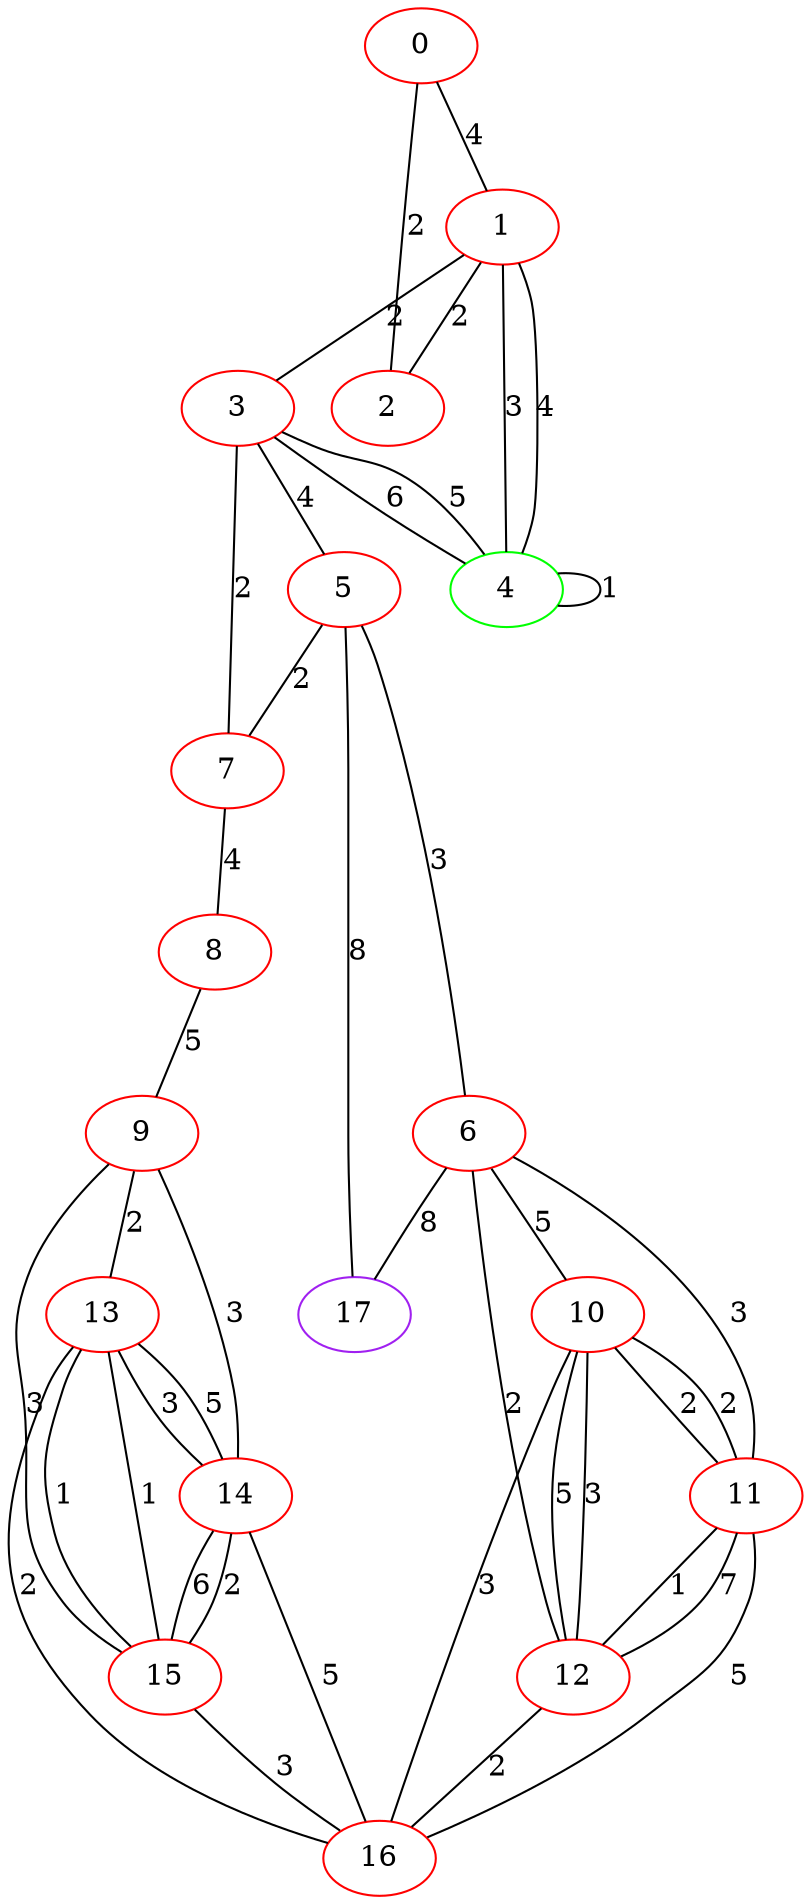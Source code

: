 graph "" {
0 [color=red, weight=1];
1 [color=red, weight=1];
2 [color=red, weight=1];
3 [color=red, weight=1];
4 [color=green, weight=2];
5 [color=red, weight=1];
6 [color=red, weight=1];
7 [color=red, weight=1];
8 [color=red, weight=1];
9 [color=red, weight=1];
10 [color=red, weight=1];
11 [color=red, weight=1];
12 [color=red, weight=1];
13 [color=red, weight=1];
14 [color=red, weight=1];
15 [color=red, weight=1];
16 [color=red, weight=1];
17 [color=purple, weight=4];
0 -- 1  [key=0, label=4];
0 -- 2  [key=0, label=2];
1 -- 2  [key=0, label=2];
1 -- 3  [key=0, label=2];
1 -- 4  [key=0, label=3];
1 -- 4  [key=1, label=4];
3 -- 4  [key=0, label=5];
3 -- 4  [key=1, label=6];
3 -- 5  [key=0, label=4];
3 -- 7  [key=0, label=2];
4 -- 4  [key=0, label=1];
5 -- 17  [key=0, label=8];
5 -- 6  [key=0, label=3];
5 -- 7  [key=0, label=2];
6 -- 17  [key=0, label=8];
6 -- 10  [key=0, label=5];
6 -- 11  [key=0, label=3];
6 -- 12  [key=0, label=2];
7 -- 8  [key=0, label=4];
8 -- 9  [key=0, label=5];
9 -- 13  [key=0, label=2];
9 -- 14  [key=0, label=3];
9 -- 15  [key=0, label=3];
10 -- 16  [key=0, label=3];
10 -- 11  [key=0, label=2];
10 -- 11  [key=1, label=2];
10 -- 12  [key=0, label=5];
10 -- 12  [key=1, label=3];
11 -- 16  [key=0, label=5];
11 -- 12  [key=0, label=7];
11 -- 12  [key=1, label=1];
12 -- 16  [key=0, label=2];
13 -- 16  [key=0, label=2];
13 -- 14  [key=0, label=5];
13 -- 14  [key=1, label=3];
13 -- 15  [key=0, label=1];
13 -- 15  [key=1, label=1];
14 -- 16  [key=0, label=5];
14 -- 15  [key=0, label=6];
14 -- 15  [key=1, label=2];
15 -- 16  [key=0, label=3];
}
